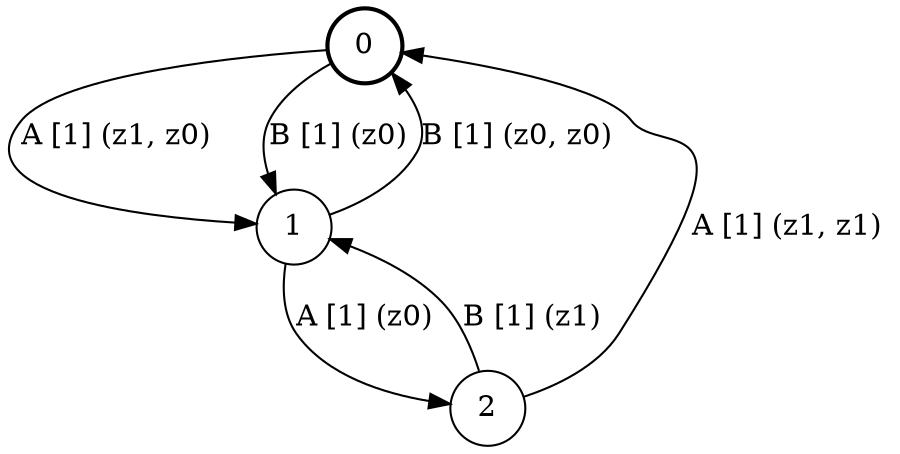 # generated file, don't try to modify
# command: dot -Tpng <filename> > tree.png
digraph Automaton {
    node [shape = circle];
    0 [style = "bold"];
    0 -> 1 [label = "A [1] (z1, z0) "];
    0 -> 1 [label = "B [1] (z0) "];
    1 -> 2 [label = "A [1] (z0) "];
    1 -> 0 [label = "B [1] (z0, z0) "];
    2 -> 0 [label = "A [1] (z1, z1) "];
    2 -> 1 [label = "B [1] (z1) "];
}
